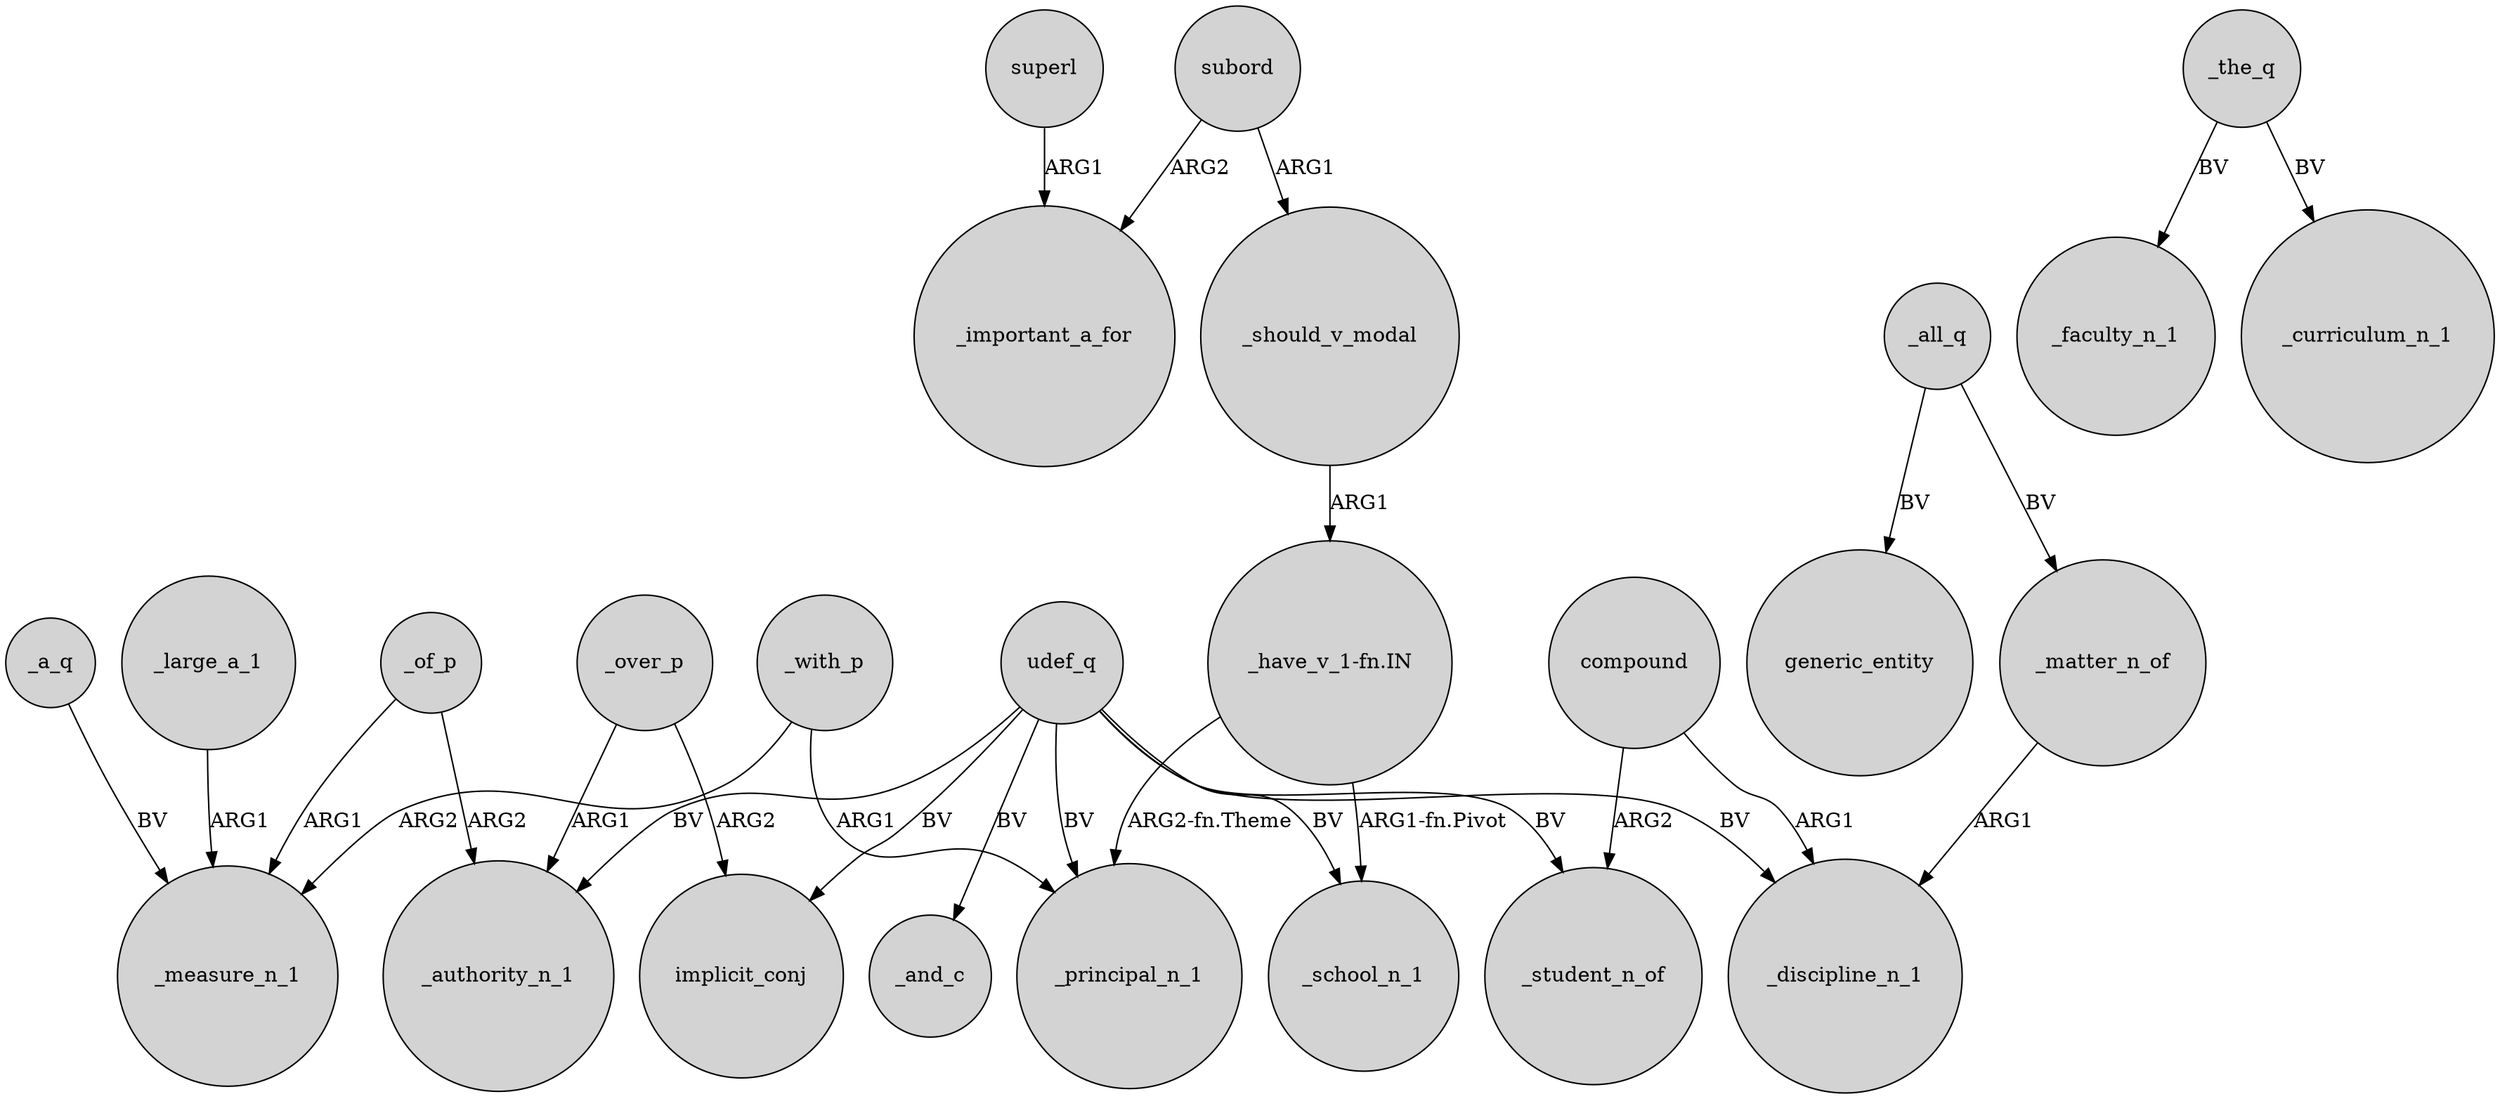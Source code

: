 digraph {
	node [shape=circle style=filled]
	_with_p -> _measure_n_1 [label=ARG2]
	"_have_v_1-fn.IN" -> _school_n_1 [label="ARG1-fn.Pivot"]
	_the_q -> _faculty_n_1 [label=BV]
	_matter_n_of -> _discipline_n_1 [label=ARG1]
	_with_p -> _principal_n_1 [label=ARG1]
	udef_q -> _student_n_of [label=BV]
	superl -> _important_a_for [label=ARG1]
	_of_p -> _authority_n_1 [label=ARG2]
	subord -> _should_v_modal [label=ARG1]
	udef_q -> implicit_conj [label=BV]
	_should_v_modal -> "_have_v_1-fn.IN" [label=ARG1]
	udef_q -> _principal_n_1 [label=BV]
	udef_q -> _discipline_n_1 [label=BV]
	_all_q -> generic_entity [label=BV]
	_a_q -> _measure_n_1 [label=BV]
	subord -> _important_a_for [label=ARG2]
	_the_q -> _curriculum_n_1 [label=BV]
	udef_q -> _authority_n_1 [label=BV]
	_all_q -> _matter_n_of [label=BV]
	_over_p -> implicit_conj [label=ARG2]
	_large_a_1 -> _measure_n_1 [label=ARG1]
	_over_p -> _authority_n_1 [label=ARG1]
	_of_p -> _measure_n_1 [label=ARG1]
	"_have_v_1-fn.IN" -> _principal_n_1 [label="ARG2-fn.Theme"]
	udef_q -> _school_n_1 [label=BV]
	udef_q -> _and_c [label=BV]
	compound -> _discipline_n_1 [label=ARG1]
	compound -> _student_n_of [label=ARG2]
}
